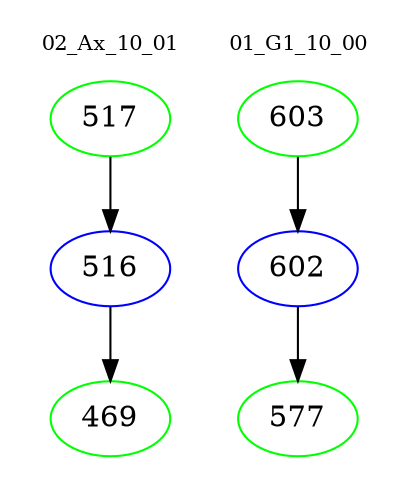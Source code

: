 digraph{
subgraph cluster_0 {
color = white
label = "02_Ax_10_01";
fontsize=10;
T0_517 [label="517", color="green"]
T0_517 -> T0_516 [color="black"]
T0_516 [label="516", color="blue"]
T0_516 -> T0_469 [color="black"]
T0_469 [label="469", color="green"]
}
subgraph cluster_1 {
color = white
label = "01_G1_10_00";
fontsize=10;
T1_603 [label="603", color="green"]
T1_603 -> T1_602 [color="black"]
T1_602 [label="602", color="blue"]
T1_602 -> T1_577 [color="black"]
T1_577 [label="577", color="green"]
}
}
